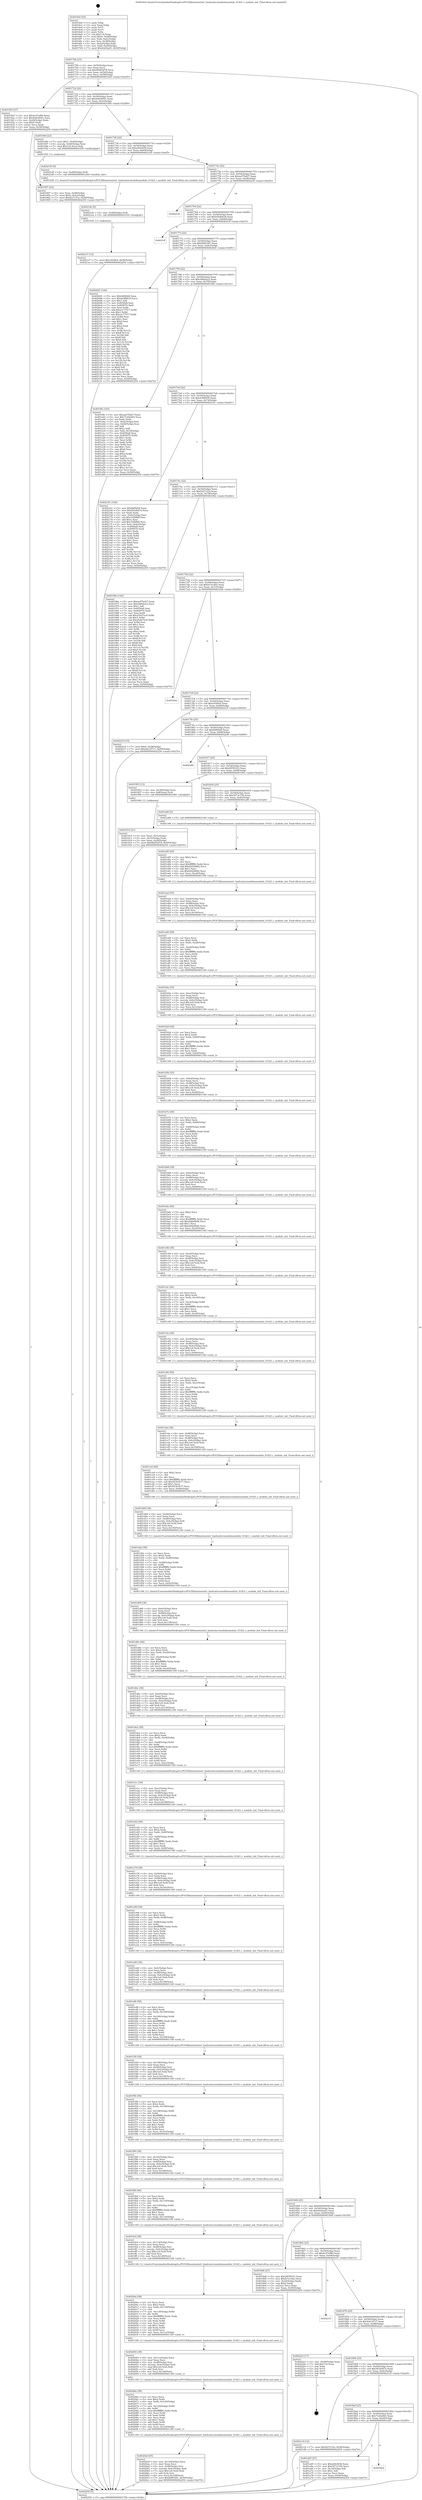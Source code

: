 digraph "0x4016e0" {
  label = "0x4016e0 (/mnt/c/Users/mathe/Desktop/tcc/POCII/binaries/extr_hashcatsrcmodulesmodule_01421.c_module_init_Final-ollvm.out::main(0))"
  labelloc = "t"
  node[shape=record]

  Entry [label="",width=0.3,height=0.3,shape=circle,fillcolor=black,style=filled]
  "0x40170b" [label="{
     0x40170b [23]\l
     | [instrs]\l
     &nbsp;&nbsp;0x40170b \<+3\>: mov -0x50(%rbp),%eax\l
     &nbsp;&nbsp;0x40170e \<+2\>: mov %eax,%ecx\l
     &nbsp;&nbsp;0x401710 \<+6\>: sub $0x9b093d78,%ecx\l
     &nbsp;&nbsp;0x401716 \<+3\>: mov %eax,-0x54(%rbp)\l
     &nbsp;&nbsp;0x401719 \<+3\>: mov %ecx,-0x58(%rbp)\l
     &nbsp;&nbsp;0x40171c \<+6\>: je 0000000000401925 \<main+0x245\>\l
  }"]
  "0x401925" [label="{
     0x401925 [27]\l
     | [instrs]\l
     &nbsp;&nbsp;0x401925 \<+5\>: mov $0x4c47ef86,%eax\l
     &nbsp;&nbsp;0x40192a \<+5\>: mov $0x9eb04941,%ecx\l
     &nbsp;&nbsp;0x40192f \<+3\>: mov -0x20(%rbp),%edx\l
     &nbsp;&nbsp;0x401932 \<+3\>: cmp $0x0,%edx\l
     &nbsp;&nbsp;0x401935 \<+3\>: cmove %ecx,%eax\l
     &nbsp;&nbsp;0x401938 \<+3\>: mov %eax,-0x50(%rbp)\l
     &nbsp;&nbsp;0x40193b \<+5\>: jmp 0000000000402254 \<main+0xb74\>\l
  }"]
  "0x401722" [label="{
     0x401722 [22]\l
     | [instrs]\l
     &nbsp;&nbsp;0x401722 \<+5\>: jmp 0000000000401727 \<main+0x47\>\l
     &nbsp;&nbsp;0x401727 \<+3\>: mov -0x54(%rbp),%eax\l
     &nbsp;&nbsp;0x40172a \<+5\>: sub $0x9eb04941,%eax\l
     &nbsp;&nbsp;0x40172f \<+3\>: mov %eax,-0x5c(%rbp)\l
     &nbsp;&nbsp;0x401732 \<+6\>: je 0000000000401940 \<main+0x260\>\l
  }"]
  Exit [label="",width=0.3,height=0.3,shape=circle,fillcolor=black,style=filled,peripheries=2]
  "0x401940" [label="{
     0x401940 [23]\l
     | [instrs]\l
     &nbsp;&nbsp;0x401940 \<+7\>: movl $0x1,-0x40(%rbp)\l
     &nbsp;&nbsp;0x401947 \<+4\>: movslq -0x40(%rbp),%rax\l
     &nbsp;&nbsp;0x40194b \<+7\>: imul $0x1e0,%rax,%rdi\l
     &nbsp;&nbsp;0x401952 \<+5\>: call 0000000000401050 \<malloc@plt\>\l
     | [calls]\l
     &nbsp;&nbsp;0x401050 \{1\} (unknown)\l
  }"]
  "0x401738" [label="{
     0x401738 [22]\l
     | [instrs]\l
     &nbsp;&nbsp;0x401738 \<+5\>: jmp 000000000040173d \<main+0x5d\>\l
     &nbsp;&nbsp;0x40173d \<+3\>: mov -0x54(%rbp),%eax\l
     &nbsp;&nbsp;0x401740 \<+5\>: sub $0xa40cfd36,%eax\l
     &nbsp;&nbsp;0x401745 \<+3\>: mov %eax,-0x60(%rbp)\l
     &nbsp;&nbsp;0x401748 \<+6\>: je 00000000004021d5 \<main+0xaf5\>\l
  }"]
  "0x4021e7" [label="{
     0x4021e7 [12]\l
     | [instrs]\l
     &nbsp;&nbsp;0x4021e7 \<+7\>: movl $0xc934fe4,-0x50(%rbp)\l
     &nbsp;&nbsp;0x4021ee \<+5\>: jmp 0000000000402254 \<main+0xb74\>\l
  }"]
  "0x4021d5" [label="{
     0x4021d5 [9]\l
     | [instrs]\l
     &nbsp;&nbsp;0x4021d5 \<+4\>: mov -0x48(%rbp),%rdi\l
     &nbsp;&nbsp;0x4021d9 \<+5\>: call 0000000000401240 \<module_init\>\l
     | [calls]\l
     &nbsp;&nbsp;0x401240 \{1\} (/mnt/c/Users/mathe/Desktop/tcc/POCII/binaries/extr_hashcatsrcmodulesmodule_01421.c_module_init_Final-ollvm.out::module_init)\l
  }"]
  "0x40174e" [label="{
     0x40174e [22]\l
     | [instrs]\l
     &nbsp;&nbsp;0x40174e \<+5\>: jmp 0000000000401753 \<main+0x73\>\l
     &nbsp;&nbsp;0x401753 \<+3\>: mov -0x54(%rbp),%eax\l
     &nbsp;&nbsp;0x401756 \<+5\>: sub $0xaa57bd27,%eax\l
     &nbsp;&nbsp;0x40175b \<+3\>: mov %eax,-0x64(%rbp)\l
     &nbsp;&nbsp;0x40175e \<+6\>: je 0000000000402234 \<main+0xb54\>\l
  }"]
  "0x4021de" [label="{
     0x4021de [9]\l
     | [instrs]\l
     &nbsp;&nbsp;0x4021de \<+4\>: mov -0x48(%rbp),%rdi\l
     &nbsp;&nbsp;0x4021e2 \<+5\>: call 0000000000401030 \<free@plt\>\l
     | [calls]\l
     &nbsp;&nbsp;0x401030 \{1\} (unknown)\l
  }"]
  "0x402234" [label="{
     0x402234\l
  }", style=dashed]
  "0x401764" [label="{
     0x401764 [22]\l
     | [instrs]\l
     &nbsp;&nbsp;0x401764 \<+5\>: jmp 0000000000401769 \<main+0x89\>\l
     &nbsp;&nbsp;0x401769 \<+3\>: mov -0x54(%rbp),%eax\l
     &nbsp;&nbsp;0x40176c \<+5\>: sub $0xb5b4b639,%eax\l
     &nbsp;&nbsp;0x401771 \<+3\>: mov %eax,-0x68(%rbp)\l
     &nbsp;&nbsp;0x401774 \<+6\>: je 00000000004021ff \<main+0xb1f\>\l
  }"]
  "0x4020a4" [label="{
     0x4020a4 [45]\l
     | [instrs]\l
     &nbsp;&nbsp;0x4020a4 \<+6\>: mov -0x124(%rbp),%ecx\l
     &nbsp;&nbsp;0x4020aa \<+3\>: imul %eax,%ecx\l
     &nbsp;&nbsp;0x4020ad \<+4\>: mov -0x48(%rbp),%rsi\l
     &nbsp;&nbsp;0x4020b1 \<+4\>: movslq -0x4c(%rbp),%rdi\l
     &nbsp;&nbsp;0x4020b5 \<+7\>: imul $0x1e0,%rdi,%rdi\l
     &nbsp;&nbsp;0x4020bc \<+3\>: add %rdi,%rsi\l
     &nbsp;&nbsp;0x4020bf \<+6\>: mov %ecx,0x1d8(%rsi)\l
     &nbsp;&nbsp;0x4020c5 \<+7\>: movl $0xbf981bf1,-0x50(%rbp)\l
     &nbsp;&nbsp;0x4020cc \<+5\>: jmp 0000000000402254 \<main+0xb74\>\l
  }"]
  "0x4021ff" [label="{
     0x4021ff\l
  }", style=dashed]
  "0x40177a" [label="{
     0x40177a [22]\l
     | [instrs]\l
     &nbsp;&nbsp;0x40177a \<+5\>: jmp 000000000040177f \<main+0x9f\>\l
     &nbsp;&nbsp;0x40177f \<+3\>: mov -0x54(%rbp),%eax\l
     &nbsp;&nbsp;0x401782 \<+5\>: sub $0xbf981bf1,%eax\l
     &nbsp;&nbsp;0x401787 \<+3\>: mov %eax,-0x6c(%rbp)\l
     &nbsp;&nbsp;0x40178a \<+6\>: je 00000000004020d1 \<main+0x9f1\>\l
  }"]
  "0x40206a" [label="{
     0x40206a [58]\l
     | [instrs]\l
     &nbsp;&nbsp;0x40206a \<+2\>: xor %ecx,%ecx\l
     &nbsp;&nbsp;0x40206c \<+5\>: mov $0x2,%edx\l
     &nbsp;&nbsp;0x402071 \<+6\>: mov %edx,-0x120(%rbp)\l
     &nbsp;&nbsp;0x402077 \<+1\>: cltd\l
     &nbsp;&nbsp;0x402078 \<+7\>: mov -0x120(%rbp),%r8d\l
     &nbsp;&nbsp;0x40207f \<+3\>: idiv %r8d\l
     &nbsp;&nbsp;0x402082 \<+6\>: imul $0xfffffffe,%edx,%edx\l
     &nbsp;&nbsp;0x402088 \<+3\>: mov %ecx,%r9d\l
     &nbsp;&nbsp;0x40208b \<+3\>: sub %edx,%r9d\l
     &nbsp;&nbsp;0x40208e \<+2\>: mov %ecx,%edx\l
     &nbsp;&nbsp;0x402090 \<+3\>: sub $0x1,%edx\l
     &nbsp;&nbsp;0x402093 \<+3\>: add %edx,%r9d\l
     &nbsp;&nbsp;0x402096 \<+3\>: sub %r9d,%ecx\l
     &nbsp;&nbsp;0x402099 \<+6\>: mov %ecx,-0x124(%rbp)\l
     &nbsp;&nbsp;0x40209f \<+5\>: call 0000000000401160 \<next_i\>\l
     | [calls]\l
     &nbsp;&nbsp;0x401160 \{1\} (/mnt/c/Users/mathe/Desktop/tcc/POCII/binaries/extr_hashcatsrcmodulesmodule_01421.c_module_init_Final-ollvm.out::next_i)\l
  }"]
  "0x4020d1" [label="{
     0x4020d1 [144]\l
     | [instrs]\l
     &nbsp;&nbsp;0x4020d1 \<+5\>: mov $0xfdd92b9,%eax\l
     &nbsp;&nbsp;0x4020d6 \<+5\>: mov $0xdc9fb830,%ecx\l
     &nbsp;&nbsp;0x4020db \<+2\>: mov $0x1,%dl\l
     &nbsp;&nbsp;0x4020dd \<+7\>: mov 0x4050a8,%esi\l
     &nbsp;&nbsp;0x4020e4 \<+7\>: mov 0x405070,%edi\l
     &nbsp;&nbsp;0x4020eb \<+3\>: mov %esi,%r8d\l
     &nbsp;&nbsp;0x4020ee \<+7\>: add $0xa1c77f17,%r8d\l
     &nbsp;&nbsp;0x4020f5 \<+4\>: sub $0x1,%r8d\l
     &nbsp;&nbsp;0x4020f9 \<+7\>: sub $0xa1c77f17,%r8d\l
     &nbsp;&nbsp;0x402100 \<+4\>: imul %r8d,%esi\l
     &nbsp;&nbsp;0x402104 \<+3\>: and $0x1,%esi\l
     &nbsp;&nbsp;0x402107 \<+3\>: cmp $0x0,%esi\l
     &nbsp;&nbsp;0x40210a \<+4\>: sete %r9b\l
     &nbsp;&nbsp;0x40210e \<+3\>: cmp $0xa,%edi\l
     &nbsp;&nbsp;0x402111 \<+4\>: setl %r10b\l
     &nbsp;&nbsp;0x402115 \<+3\>: mov %r9b,%r11b\l
     &nbsp;&nbsp;0x402118 \<+4\>: xor $0xff,%r11b\l
     &nbsp;&nbsp;0x40211c \<+3\>: mov %r10b,%bl\l
     &nbsp;&nbsp;0x40211f \<+3\>: xor $0xff,%bl\l
     &nbsp;&nbsp;0x402122 \<+3\>: xor $0x0,%dl\l
     &nbsp;&nbsp;0x402125 \<+3\>: mov %r11b,%r14b\l
     &nbsp;&nbsp;0x402128 \<+4\>: and $0x0,%r14b\l
     &nbsp;&nbsp;0x40212c \<+3\>: and %dl,%r9b\l
     &nbsp;&nbsp;0x40212f \<+3\>: mov %bl,%r15b\l
     &nbsp;&nbsp;0x402132 \<+4\>: and $0x0,%r15b\l
     &nbsp;&nbsp;0x402136 \<+3\>: and %dl,%r10b\l
     &nbsp;&nbsp;0x402139 \<+3\>: or %r9b,%r14b\l
     &nbsp;&nbsp;0x40213c \<+3\>: or %r10b,%r15b\l
     &nbsp;&nbsp;0x40213f \<+3\>: xor %r15b,%r14b\l
     &nbsp;&nbsp;0x402142 \<+3\>: or %bl,%r11b\l
     &nbsp;&nbsp;0x402145 \<+4\>: xor $0xff,%r11b\l
     &nbsp;&nbsp;0x402149 \<+3\>: or $0x0,%dl\l
     &nbsp;&nbsp;0x40214c \<+3\>: and %dl,%r11b\l
     &nbsp;&nbsp;0x40214f \<+3\>: or %r11b,%r14b\l
     &nbsp;&nbsp;0x402152 \<+4\>: test $0x1,%r14b\l
     &nbsp;&nbsp;0x402156 \<+3\>: cmovne %ecx,%eax\l
     &nbsp;&nbsp;0x402159 \<+3\>: mov %eax,-0x50(%rbp)\l
     &nbsp;&nbsp;0x40215c \<+5\>: jmp 0000000000402254 \<main+0xb74\>\l
  }"]
  "0x401790" [label="{
     0x401790 [22]\l
     | [instrs]\l
     &nbsp;&nbsp;0x401790 \<+5\>: jmp 0000000000401795 \<main+0xb5\>\l
     &nbsp;&nbsp;0x401795 \<+3\>: mov -0x54(%rbp),%eax\l
     &nbsp;&nbsp;0x401798 \<+5\>: sub $0xc6602ec2,%eax\l
     &nbsp;&nbsp;0x40179d \<+3\>: mov %eax,-0x70(%rbp)\l
     &nbsp;&nbsp;0x4017a0 \<+6\>: je 00000000004019fe \<main+0x31e\>\l
  }"]
  "0x402044" [label="{
     0x402044 [38]\l
     | [instrs]\l
     &nbsp;&nbsp;0x402044 \<+6\>: mov -0x11c(%rbp),%ecx\l
     &nbsp;&nbsp;0x40204a \<+3\>: imul %eax,%ecx\l
     &nbsp;&nbsp;0x40204d \<+4\>: mov -0x48(%rbp),%rsi\l
     &nbsp;&nbsp;0x402051 \<+4\>: movslq -0x4c(%rbp),%rdi\l
     &nbsp;&nbsp;0x402055 \<+7\>: imul $0x1e0,%rdi,%rdi\l
     &nbsp;&nbsp;0x40205c \<+3\>: add %rdi,%rsi\l
     &nbsp;&nbsp;0x40205f \<+6\>: mov %ecx,0x1d4(%rsi)\l
     &nbsp;&nbsp;0x402065 \<+5\>: call 0000000000401160 \<next_i\>\l
     | [calls]\l
     &nbsp;&nbsp;0x401160 \{1\} (/mnt/c/Users/mathe/Desktop/tcc/POCII/binaries/extr_hashcatsrcmodulesmodule_01421.c_module_init_Final-ollvm.out::next_i)\l
  }"]
  "0x4019fe" [label="{
     0x4019fe [103]\l
     | [instrs]\l
     &nbsp;&nbsp;0x4019fe \<+5\>: mov $0xaa57bd27,%eax\l
     &nbsp;&nbsp;0x401a03 \<+5\>: mov $0x7120a9d3,%ecx\l
     &nbsp;&nbsp;0x401a08 \<+2\>: xor %edx,%edx\l
     &nbsp;&nbsp;0x401a0a \<+3\>: mov -0x4c(%rbp),%esi\l
     &nbsp;&nbsp;0x401a0d \<+3\>: cmp -0x40(%rbp),%esi\l
     &nbsp;&nbsp;0x401a10 \<+4\>: setl %dil\l
     &nbsp;&nbsp;0x401a14 \<+4\>: and $0x1,%dil\l
     &nbsp;&nbsp;0x401a18 \<+4\>: mov %dil,-0x19(%rbp)\l
     &nbsp;&nbsp;0x401a1c \<+7\>: mov 0x4050a8,%esi\l
     &nbsp;&nbsp;0x401a23 \<+8\>: mov 0x405070,%r8d\l
     &nbsp;&nbsp;0x401a2b \<+3\>: sub $0x1,%edx\l
     &nbsp;&nbsp;0x401a2e \<+3\>: mov %esi,%r9d\l
     &nbsp;&nbsp;0x401a31 \<+3\>: add %edx,%r9d\l
     &nbsp;&nbsp;0x401a34 \<+4\>: imul %r9d,%esi\l
     &nbsp;&nbsp;0x401a38 \<+3\>: and $0x1,%esi\l
     &nbsp;&nbsp;0x401a3b \<+3\>: cmp $0x0,%esi\l
     &nbsp;&nbsp;0x401a3e \<+4\>: sete %dil\l
     &nbsp;&nbsp;0x401a42 \<+4\>: cmp $0xa,%r8d\l
     &nbsp;&nbsp;0x401a46 \<+4\>: setl %r10b\l
     &nbsp;&nbsp;0x401a4a \<+3\>: mov %dil,%r11b\l
     &nbsp;&nbsp;0x401a4d \<+3\>: and %r10b,%r11b\l
     &nbsp;&nbsp;0x401a50 \<+3\>: xor %r10b,%dil\l
     &nbsp;&nbsp;0x401a53 \<+3\>: or %dil,%r11b\l
     &nbsp;&nbsp;0x401a56 \<+4\>: test $0x1,%r11b\l
     &nbsp;&nbsp;0x401a5a \<+3\>: cmovne %ecx,%eax\l
     &nbsp;&nbsp;0x401a5d \<+3\>: mov %eax,-0x50(%rbp)\l
     &nbsp;&nbsp;0x401a60 \<+5\>: jmp 0000000000402254 \<main+0xb74\>\l
  }"]
  "0x4017a6" [label="{
     0x4017a6 [22]\l
     | [instrs]\l
     &nbsp;&nbsp;0x4017a6 \<+5\>: jmp 00000000004017ab \<main+0xcb\>\l
     &nbsp;&nbsp;0x4017ab \<+3\>: mov -0x54(%rbp),%eax\l
     &nbsp;&nbsp;0x4017ae \<+5\>: sub $0xdc9fb830,%eax\l
     &nbsp;&nbsp;0x4017b3 \<+3\>: mov %eax,-0x74(%rbp)\l
     &nbsp;&nbsp;0x4017b6 \<+6\>: je 0000000000402161 \<main+0xa81\>\l
  }"]
  "0x40200a" [label="{
     0x40200a [58]\l
     | [instrs]\l
     &nbsp;&nbsp;0x40200a \<+2\>: xor %ecx,%ecx\l
     &nbsp;&nbsp;0x40200c \<+5\>: mov $0x2,%edx\l
     &nbsp;&nbsp;0x402011 \<+6\>: mov %edx,-0x118(%rbp)\l
     &nbsp;&nbsp;0x402017 \<+1\>: cltd\l
     &nbsp;&nbsp;0x402018 \<+7\>: mov -0x118(%rbp),%r8d\l
     &nbsp;&nbsp;0x40201f \<+3\>: idiv %r8d\l
     &nbsp;&nbsp;0x402022 \<+6\>: imul $0xfffffffe,%edx,%edx\l
     &nbsp;&nbsp;0x402028 \<+3\>: mov %ecx,%r9d\l
     &nbsp;&nbsp;0x40202b \<+3\>: sub %edx,%r9d\l
     &nbsp;&nbsp;0x40202e \<+2\>: mov %ecx,%edx\l
     &nbsp;&nbsp;0x402030 \<+3\>: sub $0x1,%edx\l
     &nbsp;&nbsp;0x402033 \<+3\>: add %edx,%r9d\l
     &nbsp;&nbsp;0x402036 \<+3\>: sub %r9d,%ecx\l
     &nbsp;&nbsp;0x402039 \<+6\>: mov %ecx,-0x11c(%rbp)\l
     &nbsp;&nbsp;0x40203f \<+5\>: call 0000000000401160 \<next_i\>\l
     | [calls]\l
     &nbsp;&nbsp;0x401160 \{1\} (/mnt/c/Users/mathe/Desktop/tcc/POCII/binaries/extr_hashcatsrcmodulesmodule_01421.c_module_init_Final-ollvm.out::next_i)\l
  }"]
  "0x402161" [label="{
     0x402161 [104]\l
     | [instrs]\l
     &nbsp;&nbsp;0x402161 \<+5\>: mov $0xfdd92b9,%eax\l
     &nbsp;&nbsp;0x402166 \<+5\>: mov $0x563a947e,%ecx\l
     &nbsp;&nbsp;0x40216b \<+2\>: xor %edx,%edx\l
     &nbsp;&nbsp;0x40216d \<+3\>: mov -0x4c(%rbp),%esi\l
     &nbsp;&nbsp;0x402170 \<+6\>: sub $0x33f2f06f,%esi\l
     &nbsp;&nbsp;0x402176 \<+3\>: add $0x1,%esi\l
     &nbsp;&nbsp;0x402179 \<+6\>: add $0x33f2f06f,%esi\l
     &nbsp;&nbsp;0x40217f \<+3\>: mov %esi,-0x4c(%rbp)\l
     &nbsp;&nbsp;0x402182 \<+7\>: mov 0x4050a8,%esi\l
     &nbsp;&nbsp;0x402189 \<+7\>: mov 0x405070,%edi\l
     &nbsp;&nbsp;0x402190 \<+3\>: sub $0x1,%edx\l
     &nbsp;&nbsp;0x402193 \<+3\>: mov %esi,%r8d\l
     &nbsp;&nbsp;0x402196 \<+3\>: add %edx,%r8d\l
     &nbsp;&nbsp;0x402199 \<+4\>: imul %r8d,%esi\l
     &nbsp;&nbsp;0x40219d \<+3\>: and $0x1,%esi\l
     &nbsp;&nbsp;0x4021a0 \<+3\>: cmp $0x0,%esi\l
     &nbsp;&nbsp;0x4021a3 \<+4\>: sete %r9b\l
     &nbsp;&nbsp;0x4021a7 \<+3\>: cmp $0xa,%edi\l
     &nbsp;&nbsp;0x4021aa \<+4\>: setl %r10b\l
     &nbsp;&nbsp;0x4021ae \<+3\>: mov %r9b,%r11b\l
     &nbsp;&nbsp;0x4021b1 \<+3\>: and %r10b,%r11b\l
     &nbsp;&nbsp;0x4021b4 \<+3\>: xor %r10b,%r9b\l
     &nbsp;&nbsp;0x4021b7 \<+3\>: or %r9b,%r11b\l
     &nbsp;&nbsp;0x4021ba \<+4\>: test $0x1,%r11b\l
     &nbsp;&nbsp;0x4021be \<+3\>: cmovne %ecx,%eax\l
     &nbsp;&nbsp;0x4021c1 \<+3\>: mov %eax,-0x50(%rbp)\l
     &nbsp;&nbsp;0x4021c4 \<+5\>: jmp 0000000000402254 \<main+0xb74\>\l
  }"]
  "0x4017bc" [label="{
     0x4017bc [22]\l
     | [instrs]\l
     &nbsp;&nbsp;0x4017bc \<+5\>: jmp 00000000004017c1 \<main+0xe1\>\l
     &nbsp;&nbsp;0x4017c1 \<+3\>: mov -0x54(%rbp),%eax\l
     &nbsp;&nbsp;0x4017c4 \<+5\>: sub $0xf227c53e,%eax\l
     &nbsp;&nbsp;0x4017c9 \<+3\>: mov %eax,-0x78(%rbp)\l
     &nbsp;&nbsp;0x4017cc \<+6\>: je 000000000040196e \<main+0x28e\>\l
  }"]
  "0x401fe4" [label="{
     0x401fe4 [38]\l
     | [instrs]\l
     &nbsp;&nbsp;0x401fe4 \<+6\>: mov -0x114(%rbp),%ecx\l
     &nbsp;&nbsp;0x401fea \<+3\>: imul %eax,%ecx\l
     &nbsp;&nbsp;0x401fed \<+4\>: mov -0x48(%rbp),%rsi\l
     &nbsp;&nbsp;0x401ff1 \<+4\>: movslq -0x4c(%rbp),%rdi\l
     &nbsp;&nbsp;0x401ff5 \<+7\>: imul $0x1e0,%rdi,%rdi\l
     &nbsp;&nbsp;0x401ffc \<+3\>: add %rdi,%rsi\l
     &nbsp;&nbsp;0x401fff \<+6\>: mov %ecx,0x1d0(%rsi)\l
     &nbsp;&nbsp;0x402005 \<+5\>: call 0000000000401160 \<next_i\>\l
     | [calls]\l
     &nbsp;&nbsp;0x401160 \{1\} (/mnt/c/Users/mathe/Desktop/tcc/POCII/binaries/extr_hashcatsrcmodulesmodule_01421.c_module_init_Final-ollvm.out::next_i)\l
  }"]
  "0x40196e" [label="{
     0x40196e [144]\l
     | [instrs]\l
     &nbsp;&nbsp;0x40196e \<+5\>: mov $0xaa57bd27,%eax\l
     &nbsp;&nbsp;0x401973 \<+5\>: mov $0xc6602ec2,%ecx\l
     &nbsp;&nbsp;0x401978 \<+2\>: mov $0x1,%dl\l
     &nbsp;&nbsp;0x40197a \<+7\>: mov 0x4050a8,%esi\l
     &nbsp;&nbsp;0x401981 \<+7\>: mov 0x405070,%edi\l
     &nbsp;&nbsp;0x401988 \<+3\>: mov %esi,%r8d\l
     &nbsp;&nbsp;0x40198b \<+7\>: add $0x25d27ec9,%r8d\l
     &nbsp;&nbsp;0x401992 \<+4\>: sub $0x1,%r8d\l
     &nbsp;&nbsp;0x401996 \<+7\>: sub $0x25d27ec9,%r8d\l
     &nbsp;&nbsp;0x40199d \<+4\>: imul %r8d,%esi\l
     &nbsp;&nbsp;0x4019a1 \<+3\>: and $0x1,%esi\l
     &nbsp;&nbsp;0x4019a4 \<+3\>: cmp $0x0,%esi\l
     &nbsp;&nbsp;0x4019a7 \<+4\>: sete %r9b\l
     &nbsp;&nbsp;0x4019ab \<+3\>: cmp $0xa,%edi\l
     &nbsp;&nbsp;0x4019ae \<+4\>: setl %r10b\l
     &nbsp;&nbsp;0x4019b2 \<+3\>: mov %r9b,%r11b\l
     &nbsp;&nbsp;0x4019b5 \<+4\>: xor $0xff,%r11b\l
     &nbsp;&nbsp;0x4019b9 \<+3\>: mov %r10b,%bl\l
     &nbsp;&nbsp;0x4019bc \<+3\>: xor $0xff,%bl\l
     &nbsp;&nbsp;0x4019bf \<+3\>: xor $0x0,%dl\l
     &nbsp;&nbsp;0x4019c2 \<+3\>: mov %r11b,%r14b\l
     &nbsp;&nbsp;0x4019c5 \<+4\>: and $0x0,%r14b\l
     &nbsp;&nbsp;0x4019c9 \<+3\>: and %dl,%r9b\l
     &nbsp;&nbsp;0x4019cc \<+3\>: mov %bl,%r15b\l
     &nbsp;&nbsp;0x4019cf \<+4\>: and $0x0,%r15b\l
     &nbsp;&nbsp;0x4019d3 \<+3\>: and %dl,%r10b\l
     &nbsp;&nbsp;0x4019d6 \<+3\>: or %r9b,%r14b\l
     &nbsp;&nbsp;0x4019d9 \<+3\>: or %r10b,%r15b\l
     &nbsp;&nbsp;0x4019dc \<+3\>: xor %r15b,%r14b\l
     &nbsp;&nbsp;0x4019df \<+3\>: or %bl,%r11b\l
     &nbsp;&nbsp;0x4019e2 \<+4\>: xor $0xff,%r11b\l
     &nbsp;&nbsp;0x4019e6 \<+3\>: or $0x0,%dl\l
     &nbsp;&nbsp;0x4019e9 \<+3\>: and %dl,%r11b\l
     &nbsp;&nbsp;0x4019ec \<+3\>: or %r11b,%r14b\l
     &nbsp;&nbsp;0x4019ef \<+4\>: test $0x1,%r14b\l
     &nbsp;&nbsp;0x4019f3 \<+3\>: cmovne %ecx,%eax\l
     &nbsp;&nbsp;0x4019f6 \<+3\>: mov %eax,-0x50(%rbp)\l
     &nbsp;&nbsp;0x4019f9 \<+5\>: jmp 0000000000402254 \<main+0xb74\>\l
  }"]
  "0x4017d2" [label="{
     0x4017d2 [22]\l
     | [instrs]\l
     &nbsp;&nbsp;0x4017d2 \<+5\>: jmp 00000000004017d7 \<main+0xf7\>\l
     &nbsp;&nbsp;0x4017d7 \<+3\>: mov -0x54(%rbp),%eax\l
     &nbsp;&nbsp;0x4017da \<+5\>: sub $0xfa7a14be,%eax\l
     &nbsp;&nbsp;0x4017df \<+3\>: mov %eax,-0x7c(%rbp)\l
     &nbsp;&nbsp;0x4017e2 \<+6\>: je 00000000004018eb \<main+0x20b\>\l
  }"]
  "0x401fb6" [label="{
     0x401fb6 [46]\l
     | [instrs]\l
     &nbsp;&nbsp;0x401fb6 \<+2\>: xor %ecx,%ecx\l
     &nbsp;&nbsp;0x401fb8 \<+5\>: mov $0x2,%edx\l
     &nbsp;&nbsp;0x401fbd \<+6\>: mov %edx,-0x110(%rbp)\l
     &nbsp;&nbsp;0x401fc3 \<+1\>: cltd\l
     &nbsp;&nbsp;0x401fc4 \<+7\>: mov -0x110(%rbp),%r8d\l
     &nbsp;&nbsp;0x401fcb \<+3\>: idiv %r8d\l
     &nbsp;&nbsp;0x401fce \<+6\>: imul $0xfffffffe,%edx,%edx\l
     &nbsp;&nbsp;0x401fd4 \<+3\>: sub $0x1,%ecx\l
     &nbsp;&nbsp;0x401fd7 \<+2\>: sub %ecx,%edx\l
     &nbsp;&nbsp;0x401fd9 \<+6\>: mov %edx,-0x114(%rbp)\l
     &nbsp;&nbsp;0x401fdf \<+5\>: call 0000000000401160 \<next_i\>\l
     | [calls]\l
     &nbsp;&nbsp;0x401160 \{1\} (/mnt/c/Users/mathe/Desktop/tcc/POCII/binaries/extr_hashcatsrcmodulesmodule_01421.c_module_init_Final-ollvm.out::next_i)\l
  }"]
  "0x4018eb" [label="{
     0x4018eb\l
  }", style=dashed]
  "0x4017e8" [label="{
     0x4017e8 [22]\l
     | [instrs]\l
     &nbsp;&nbsp;0x4017e8 \<+5\>: jmp 00000000004017ed \<main+0x10d\>\l
     &nbsp;&nbsp;0x4017ed \<+3\>: mov -0x54(%rbp),%eax\l
     &nbsp;&nbsp;0x4017f0 \<+5\>: sub $0xc934fe4,%eax\l
     &nbsp;&nbsp;0x4017f5 \<+3\>: mov %eax,-0x80(%rbp)\l
     &nbsp;&nbsp;0x4017f8 \<+6\>: je 0000000000402210 \<main+0xb30\>\l
  }"]
  "0x401f90" [label="{
     0x401f90 [38]\l
     | [instrs]\l
     &nbsp;&nbsp;0x401f90 \<+6\>: mov -0x10c(%rbp),%ecx\l
     &nbsp;&nbsp;0x401f96 \<+3\>: imul %eax,%ecx\l
     &nbsp;&nbsp;0x401f99 \<+4\>: mov -0x48(%rbp),%rsi\l
     &nbsp;&nbsp;0x401f9d \<+4\>: movslq -0x4c(%rbp),%rdi\l
     &nbsp;&nbsp;0x401fa1 \<+7\>: imul $0x1e0,%rdi,%rdi\l
     &nbsp;&nbsp;0x401fa8 \<+3\>: add %rdi,%rsi\l
     &nbsp;&nbsp;0x401fab \<+6\>: mov %ecx,0x198(%rsi)\l
     &nbsp;&nbsp;0x401fb1 \<+5\>: call 0000000000401160 \<next_i\>\l
     | [calls]\l
     &nbsp;&nbsp;0x401160 \{1\} (/mnt/c/Users/mathe/Desktop/tcc/POCII/binaries/extr_hashcatsrcmodulesmodule_01421.c_module_init_Final-ollvm.out::next_i)\l
  }"]
  "0x402210" [label="{
     0x402210 [19]\l
     | [instrs]\l
     &nbsp;&nbsp;0x402210 \<+7\>: movl $0x0,-0x28(%rbp)\l
     &nbsp;&nbsp;0x402217 \<+7\>: movl $0x4de197c7,-0x50(%rbp)\l
     &nbsp;&nbsp;0x40221e \<+5\>: jmp 0000000000402254 \<main+0xb74\>\l
  }"]
  "0x4017fe" [label="{
     0x4017fe [25]\l
     | [instrs]\l
     &nbsp;&nbsp;0x4017fe \<+5\>: jmp 0000000000401803 \<main+0x123\>\l
     &nbsp;&nbsp;0x401803 \<+3\>: mov -0x54(%rbp),%eax\l
     &nbsp;&nbsp;0x401806 \<+5\>: sub $0xfdd92b9,%eax\l
     &nbsp;&nbsp;0x40180b \<+6\>: mov %eax,-0x84(%rbp)\l
     &nbsp;&nbsp;0x401811 \<+6\>: je 0000000000402240 \<main+0xb60\>\l
  }"]
  "0x401f56" [label="{
     0x401f56 [58]\l
     | [instrs]\l
     &nbsp;&nbsp;0x401f56 \<+2\>: xor %ecx,%ecx\l
     &nbsp;&nbsp;0x401f58 \<+5\>: mov $0x2,%edx\l
     &nbsp;&nbsp;0x401f5d \<+6\>: mov %edx,-0x108(%rbp)\l
     &nbsp;&nbsp;0x401f63 \<+1\>: cltd\l
     &nbsp;&nbsp;0x401f64 \<+7\>: mov -0x108(%rbp),%r8d\l
     &nbsp;&nbsp;0x401f6b \<+3\>: idiv %r8d\l
     &nbsp;&nbsp;0x401f6e \<+6\>: imul $0xfffffffe,%edx,%edx\l
     &nbsp;&nbsp;0x401f74 \<+3\>: mov %ecx,%r9d\l
     &nbsp;&nbsp;0x401f77 \<+3\>: sub %edx,%r9d\l
     &nbsp;&nbsp;0x401f7a \<+2\>: mov %ecx,%edx\l
     &nbsp;&nbsp;0x401f7c \<+3\>: sub $0x1,%edx\l
     &nbsp;&nbsp;0x401f7f \<+3\>: add %edx,%r9d\l
     &nbsp;&nbsp;0x401f82 \<+3\>: sub %r9d,%ecx\l
     &nbsp;&nbsp;0x401f85 \<+6\>: mov %ecx,-0x10c(%rbp)\l
     &nbsp;&nbsp;0x401f8b \<+5\>: call 0000000000401160 \<next_i\>\l
     | [calls]\l
     &nbsp;&nbsp;0x401160 \{1\} (/mnt/c/Users/mathe/Desktop/tcc/POCII/binaries/extr_hashcatsrcmodulesmodule_01421.c_module_init_Final-ollvm.out::next_i)\l
  }"]
  "0x402240" [label="{
     0x402240\l
  }", style=dashed]
  "0x401817" [label="{
     0x401817 [25]\l
     | [instrs]\l
     &nbsp;&nbsp;0x401817 \<+5\>: jmp 000000000040181c \<main+0x13c\>\l
     &nbsp;&nbsp;0x40181c \<+3\>: mov -0x54(%rbp),%eax\l
     &nbsp;&nbsp;0x40181f \<+5\>: sub $0x2f059103,%eax\l
     &nbsp;&nbsp;0x401824 \<+6\>: mov %eax,-0x88(%rbp)\l
     &nbsp;&nbsp;0x40182a \<+6\>: je 0000000000401903 \<main+0x223\>\l
  }"]
  "0x401f30" [label="{
     0x401f30 [38]\l
     | [instrs]\l
     &nbsp;&nbsp;0x401f30 \<+6\>: mov -0x104(%rbp),%ecx\l
     &nbsp;&nbsp;0x401f36 \<+3\>: imul %eax,%ecx\l
     &nbsp;&nbsp;0x401f39 \<+4\>: mov -0x48(%rbp),%rsi\l
     &nbsp;&nbsp;0x401f3d \<+4\>: movslq -0x4c(%rbp),%rdi\l
     &nbsp;&nbsp;0x401f41 \<+7\>: imul $0x1e0,%rdi,%rdi\l
     &nbsp;&nbsp;0x401f48 \<+3\>: add %rdi,%rsi\l
     &nbsp;&nbsp;0x401f4b \<+6\>: mov %ecx,0x194(%rsi)\l
     &nbsp;&nbsp;0x401f51 \<+5\>: call 0000000000401160 \<next_i\>\l
     | [calls]\l
     &nbsp;&nbsp;0x401160 \{1\} (/mnt/c/Users/mathe/Desktop/tcc/POCII/binaries/extr_hashcatsrcmodulesmodule_01421.c_module_init_Final-ollvm.out::next_i)\l
  }"]
  "0x401903" [label="{
     0x401903 [13]\l
     | [instrs]\l
     &nbsp;&nbsp;0x401903 \<+4\>: mov -0x38(%rbp),%rax\l
     &nbsp;&nbsp;0x401907 \<+4\>: mov 0x8(%rax),%rdi\l
     &nbsp;&nbsp;0x40190b \<+5\>: call 0000000000401060 \<atoi@plt\>\l
     | [calls]\l
     &nbsp;&nbsp;0x401060 \{1\} (unknown)\l
  }"]
  "0x401830" [label="{
     0x401830 [25]\l
     | [instrs]\l
     &nbsp;&nbsp;0x401830 \<+5\>: jmp 0000000000401835 \<main+0x155\>\l
     &nbsp;&nbsp;0x401835 \<+3\>: mov -0x54(%rbp),%eax\l
     &nbsp;&nbsp;0x401838 \<+5\>: sub $0x3673c15b,%eax\l
     &nbsp;&nbsp;0x40183d \<+6\>: mov %eax,-0x8c(%rbp)\l
     &nbsp;&nbsp;0x401843 \<+6\>: je 0000000000401a80 \<main+0x3a0\>\l
  }"]
  "0x401ef6" [label="{
     0x401ef6 [58]\l
     | [instrs]\l
     &nbsp;&nbsp;0x401ef6 \<+2\>: xor %ecx,%ecx\l
     &nbsp;&nbsp;0x401ef8 \<+5\>: mov $0x2,%edx\l
     &nbsp;&nbsp;0x401efd \<+6\>: mov %edx,-0x100(%rbp)\l
     &nbsp;&nbsp;0x401f03 \<+1\>: cltd\l
     &nbsp;&nbsp;0x401f04 \<+7\>: mov -0x100(%rbp),%r8d\l
     &nbsp;&nbsp;0x401f0b \<+3\>: idiv %r8d\l
     &nbsp;&nbsp;0x401f0e \<+6\>: imul $0xfffffffe,%edx,%edx\l
     &nbsp;&nbsp;0x401f14 \<+3\>: mov %ecx,%r9d\l
     &nbsp;&nbsp;0x401f17 \<+3\>: sub %edx,%r9d\l
     &nbsp;&nbsp;0x401f1a \<+2\>: mov %ecx,%edx\l
     &nbsp;&nbsp;0x401f1c \<+3\>: sub $0x1,%edx\l
     &nbsp;&nbsp;0x401f1f \<+3\>: add %edx,%r9d\l
     &nbsp;&nbsp;0x401f22 \<+3\>: sub %r9d,%ecx\l
     &nbsp;&nbsp;0x401f25 \<+6\>: mov %ecx,-0x104(%rbp)\l
     &nbsp;&nbsp;0x401f2b \<+5\>: call 0000000000401160 \<next_i\>\l
     | [calls]\l
     &nbsp;&nbsp;0x401160 \{1\} (/mnt/c/Users/mathe/Desktop/tcc/POCII/binaries/extr_hashcatsrcmodulesmodule_01421.c_module_init_Final-ollvm.out::next_i)\l
  }"]
  "0x401a80" [label="{
     0x401a80 [5]\l
     | [instrs]\l
     &nbsp;&nbsp;0x401a80 \<+5\>: call 0000000000401160 \<next_i\>\l
     | [calls]\l
     &nbsp;&nbsp;0x401160 \{1\} (/mnt/c/Users/mathe/Desktop/tcc/POCII/binaries/extr_hashcatsrcmodulesmodule_01421.c_module_init_Final-ollvm.out::next_i)\l
  }"]
  "0x401849" [label="{
     0x401849 [25]\l
     | [instrs]\l
     &nbsp;&nbsp;0x401849 \<+5\>: jmp 000000000040184e \<main+0x16e\>\l
     &nbsp;&nbsp;0x40184e \<+3\>: mov -0x54(%rbp),%eax\l
     &nbsp;&nbsp;0x401851 \<+5\>: sub $0x42d3aef1,%eax\l
     &nbsp;&nbsp;0x401856 \<+6\>: mov %eax,-0x90(%rbp)\l
     &nbsp;&nbsp;0x40185c \<+6\>: je 00000000004018d0 \<main+0x1f0\>\l
  }"]
  "0x401ed0" [label="{
     0x401ed0 [38]\l
     | [instrs]\l
     &nbsp;&nbsp;0x401ed0 \<+6\>: mov -0xfc(%rbp),%ecx\l
     &nbsp;&nbsp;0x401ed6 \<+3\>: imul %eax,%ecx\l
     &nbsp;&nbsp;0x401ed9 \<+4\>: mov -0x48(%rbp),%rsi\l
     &nbsp;&nbsp;0x401edd \<+4\>: movslq -0x4c(%rbp),%rdi\l
     &nbsp;&nbsp;0x401ee1 \<+7\>: imul $0x1e0,%rdi,%rdi\l
     &nbsp;&nbsp;0x401ee8 \<+3\>: add %rdi,%rsi\l
     &nbsp;&nbsp;0x401eeb \<+6\>: mov %ecx,0x190(%rsi)\l
     &nbsp;&nbsp;0x401ef1 \<+5\>: call 0000000000401160 \<next_i\>\l
     | [calls]\l
     &nbsp;&nbsp;0x401160 \{1\} (/mnt/c/Users/mathe/Desktop/tcc/POCII/binaries/extr_hashcatsrcmodulesmodule_01421.c_module_init_Final-ollvm.out::next_i)\l
  }"]
  "0x4018d0" [label="{
     0x4018d0 [27]\l
     | [instrs]\l
     &nbsp;&nbsp;0x4018d0 \<+5\>: mov $0x2f059103,%eax\l
     &nbsp;&nbsp;0x4018d5 \<+5\>: mov $0xfa7a14be,%ecx\l
     &nbsp;&nbsp;0x4018da \<+3\>: mov -0x24(%rbp),%edx\l
     &nbsp;&nbsp;0x4018dd \<+3\>: cmp $0x2,%edx\l
     &nbsp;&nbsp;0x4018e0 \<+3\>: cmovne %ecx,%eax\l
     &nbsp;&nbsp;0x4018e3 \<+3\>: mov %eax,-0x50(%rbp)\l
     &nbsp;&nbsp;0x4018e6 \<+5\>: jmp 0000000000402254 \<main+0xb74\>\l
  }"]
  "0x401862" [label="{
     0x401862 [25]\l
     | [instrs]\l
     &nbsp;&nbsp;0x401862 \<+5\>: jmp 0000000000401867 \<main+0x187\>\l
     &nbsp;&nbsp;0x401867 \<+3\>: mov -0x54(%rbp),%eax\l
     &nbsp;&nbsp;0x40186a \<+5\>: sub $0x4c47ef86,%eax\l
     &nbsp;&nbsp;0x40186f \<+6\>: mov %eax,-0x94(%rbp)\l
     &nbsp;&nbsp;0x401875 \<+6\>: je 00000000004021f3 \<main+0xb13\>\l
  }"]
  "0x402254" [label="{
     0x402254 [5]\l
     | [instrs]\l
     &nbsp;&nbsp;0x402254 \<+5\>: jmp 000000000040170b \<main+0x2b\>\l
  }"]
  "0x4016e0" [label="{
     0x4016e0 [43]\l
     | [instrs]\l
     &nbsp;&nbsp;0x4016e0 \<+1\>: push %rbp\l
     &nbsp;&nbsp;0x4016e1 \<+3\>: mov %rsp,%rbp\l
     &nbsp;&nbsp;0x4016e4 \<+2\>: push %r15\l
     &nbsp;&nbsp;0x4016e6 \<+2\>: push %r14\l
     &nbsp;&nbsp;0x4016e8 \<+1\>: push %rbx\l
     &nbsp;&nbsp;0x4016e9 \<+7\>: sub $0x118,%rsp\l
     &nbsp;&nbsp;0x4016f0 \<+7\>: movl $0x0,-0x28(%rbp)\l
     &nbsp;&nbsp;0x4016f7 \<+3\>: mov %edi,-0x2c(%rbp)\l
     &nbsp;&nbsp;0x4016fa \<+4\>: mov %rsi,-0x38(%rbp)\l
     &nbsp;&nbsp;0x4016fe \<+3\>: mov -0x2c(%rbp),%edi\l
     &nbsp;&nbsp;0x401701 \<+3\>: mov %edi,-0x24(%rbp)\l
     &nbsp;&nbsp;0x401704 \<+7\>: movl $0x42d3aef1,-0x50(%rbp)\l
  }"]
  "0x401910" [label="{
     0x401910 [21]\l
     | [instrs]\l
     &nbsp;&nbsp;0x401910 \<+3\>: mov %eax,-0x3c(%rbp)\l
     &nbsp;&nbsp;0x401913 \<+3\>: mov -0x3c(%rbp),%eax\l
     &nbsp;&nbsp;0x401916 \<+3\>: mov %eax,-0x20(%rbp)\l
     &nbsp;&nbsp;0x401919 \<+7\>: movl $0x9b093d78,-0x50(%rbp)\l
     &nbsp;&nbsp;0x401920 \<+5\>: jmp 0000000000402254 \<main+0xb74\>\l
  }"]
  "0x401957" [label="{
     0x401957 [23]\l
     | [instrs]\l
     &nbsp;&nbsp;0x401957 \<+4\>: mov %rax,-0x48(%rbp)\l
     &nbsp;&nbsp;0x40195b \<+7\>: movl $0x0,-0x4c(%rbp)\l
     &nbsp;&nbsp;0x401962 \<+7\>: movl $0xf227c53e,-0x50(%rbp)\l
     &nbsp;&nbsp;0x401969 \<+5\>: jmp 0000000000402254 \<main+0xb74\>\l
  }"]
  "0x401e96" [label="{
     0x401e96 [58]\l
     | [instrs]\l
     &nbsp;&nbsp;0x401e96 \<+2\>: xor %ecx,%ecx\l
     &nbsp;&nbsp;0x401e98 \<+5\>: mov $0x2,%edx\l
     &nbsp;&nbsp;0x401e9d \<+6\>: mov %edx,-0xf8(%rbp)\l
     &nbsp;&nbsp;0x401ea3 \<+1\>: cltd\l
     &nbsp;&nbsp;0x401ea4 \<+7\>: mov -0xf8(%rbp),%r8d\l
     &nbsp;&nbsp;0x401eab \<+3\>: idiv %r8d\l
     &nbsp;&nbsp;0x401eae \<+6\>: imul $0xfffffffe,%edx,%edx\l
     &nbsp;&nbsp;0x401eb4 \<+3\>: mov %ecx,%r9d\l
     &nbsp;&nbsp;0x401eb7 \<+3\>: sub %edx,%r9d\l
     &nbsp;&nbsp;0x401eba \<+2\>: mov %ecx,%edx\l
     &nbsp;&nbsp;0x401ebc \<+3\>: sub $0x1,%edx\l
     &nbsp;&nbsp;0x401ebf \<+3\>: add %edx,%r9d\l
     &nbsp;&nbsp;0x401ec2 \<+3\>: sub %r9d,%ecx\l
     &nbsp;&nbsp;0x401ec5 \<+6\>: mov %ecx,-0xfc(%rbp)\l
     &nbsp;&nbsp;0x401ecb \<+5\>: call 0000000000401160 \<next_i\>\l
     | [calls]\l
     &nbsp;&nbsp;0x401160 \{1\} (/mnt/c/Users/mathe/Desktop/tcc/POCII/binaries/extr_hashcatsrcmodulesmodule_01421.c_module_init_Final-ollvm.out::next_i)\l
  }"]
  "0x4021f3" [label="{
     0x4021f3\l
  }", style=dashed]
  "0x40187b" [label="{
     0x40187b [25]\l
     | [instrs]\l
     &nbsp;&nbsp;0x40187b \<+5\>: jmp 0000000000401880 \<main+0x1a0\>\l
     &nbsp;&nbsp;0x401880 \<+3\>: mov -0x54(%rbp),%eax\l
     &nbsp;&nbsp;0x401883 \<+5\>: sub $0x4de197c7,%eax\l
     &nbsp;&nbsp;0x401888 \<+6\>: mov %eax,-0x98(%rbp)\l
     &nbsp;&nbsp;0x40188e \<+6\>: je 0000000000402223 \<main+0xb43\>\l
  }"]
  "0x401e70" [label="{
     0x401e70 [38]\l
     | [instrs]\l
     &nbsp;&nbsp;0x401e70 \<+6\>: mov -0xf4(%rbp),%ecx\l
     &nbsp;&nbsp;0x401e76 \<+3\>: imul %eax,%ecx\l
     &nbsp;&nbsp;0x401e79 \<+4\>: mov -0x48(%rbp),%rsi\l
     &nbsp;&nbsp;0x401e7d \<+4\>: movslq -0x4c(%rbp),%rdi\l
     &nbsp;&nbsp;0x401e81 \<+7\>: imul $0x1e0,%rdi,%rdi\l
     &nbsp;&nbsp;0x401e88 \<+3\>: add %rdi,%rsi\l
     &nbsp;&nbsp;0x401e8b \<+6\>: mov %ecx,0x18c(%rsi)\l
     &nbsp;&nbsp;0x401e91 \<+5\>: call 0000000000401160 \<next_i\>\l
     | [calls]\l
     &nbsp;&nbsp;0x401160 \{1\} (/mnt/c/Users/mathe/Desktop/tcc/POCII/binaries/extr_hashcatsrcmodulesmodule_01421.c_module_init_Final-ollvm.out::next_i)\l
  }"]
  "0x402223" [label="{
     0x402223 [17]\l
     | [instrs]\l
     &nbsp;&nbsp;0x402223 \<+3\>: mov -0x28(%rbp),%eax\l
     &nbsp;&nbsp;0x402226 \<+7\>: add $0x118,%rsp\l
     &nbsp;&nbsp;0x40222d \<+1\>: pop %rbx\l
     &nbsp;&nbsp;0x40222e \<+2\>: pop %r14\l
     &nbsp;&nbsp;0x402230 \<+2\>: pop %r15\l
     &nbsp;&nbsp;0x402232 \<+1\>: pop %rbp\l
     &nbsp;&nbsp;0x402233 \<+1\>: ret\l
  }"]
  "0x401894" [label="{
     0x401894 [25]\l
     | [instrs]\l
     &nbsp;&nbsp;0x401894 \<+5\>: jmp 0000000000401899 \<main+0x1b9\>\l
     &nbsp;&nbsp;0x401899 \<+3\>: mov -0x54(%rbp),%eax\l
     &nbsp;&nbsp;0x40189c \<+5\>: sub $0x563a947e,%eax\l
     &nbsp;&nbsp;0x4018a1 \<+6\>: mov %eax,-0x9c(%rbp)\l
     &nbsp;&nbsp;0x4018a7 \<+6\>: je 00000000004021c9 \<main+0xae9\>\l
  }"]
  "0x401e42" [label="{
     0x401e42 [46]\l
     | [instrs]\l
     &nbsp;&nbsp;0x401e42 \<+2\>: xor %ecx,%ecx\l
     &nbsp;&nbsp;0x401e44 \<+5\>: mov $0x2,%edx\l
     &nbsp;&nbsp;0x401e49 \<+6\>: mov %edx,-0xf0(%rbp)\l
     &nbsp;&nbsp;0x401e4f \<+1\>: cltd\l
     &nbsp;&nbsp;0x401e50 \<+7\>: mov -0xf0(%rbp),%r8d\l
     &nbsp;&nbsp;0x401e57 \<+3\>: idiv %r8d\l
     &nbsp;&nbsp;0x401e5a \<+6\>: imul $0xfffffffe,%edx,%edx\l
     &nbsp;&nbsp;0x401e60 \<+3\>: sub $0x1,%ecx\l
     &nbsp;&nbsp;0x401e63 \<+2\>: sub %ecx,%edx\l
     &nbsp;&nbsp;0x401e65 \<+6\>: mov %edx,-0xf4(%rbp)\l
     &nbsp;&nbsp;0x401e6b \<+5\>: call 0000000000401160 \<next_i\>\l
     | [calls]\l
     &nbsp;&nbsp;0x401160 \{1\} (/mnt/c/Users/mathe/Desktop/tcc/POCII/binaries/extr_hashcatsrcmodulesmodule_01421.c_module_init_Final-ollvm.out::next_i)\l
  }"]
  "0x4021c9" [label="{
     0x4021c9 [12]\l
     | [instrs]\l
     &nbsp;&nbsp;0x4021c9 \<+7\>: movl $0xf227c53e,-0x50(%rbp)\l
     &nbsp;&nbsp;0x4021d0 \<+5\>: jmp 0000000000402254 \<main+0xb74\>\l
  }"]
  "0x4018ad" [label="{
     0x4018ad [25]\l
     | [instrs]\l
     &nbsp;&nbsp;0x4018ad \<+5\>: jmp 00000000004018b2 \<main+0x1d2\>\l
     &nbsp;&nbsp;0x4018b2 \<+3\>: mov -0x54(%rbp),%eax\l
     &nbsp;&nbsp;0x4018b5 \<+5\>: sub $0x7120a9d3,%eax\l
     &nbsp;&nbsp;0x4018ba \<+6\>: mov %eax,-0xa0(%rbp)\l
     &nbsp;&nbsp;0x4018c0 \<+6\>: je 0000000000401a65 \<main+0x385\>\l
  }"]
  "0x401e1c" [label="{
     0x401e1c [38]\l
     | [instrs]\l
     &nbsp;&nbsp;0x401e1c \<+6\>: mov -0xec(%rbp),%ecx\l
     &nbsp;&nbsp;0x401e22 \<+3\>: imul %eax,%ecx\l
     &nbsp;&nbsp;0x401e25 \<+4\>: mov -0x48(%rbp),%rsi\l
     &nbsp;&nbsp;0x401e29 \<+4\>: movslq -0x4c(%rbp),%rdi\l
     &nbsp;&nbsp;0x401e2d \<+7\>: imul $0x1e0,%rdi,%rdi\l
     &nbsp;&nbsp;0x401e34 \<+3\>: add %rdi,%rsi\l
     &nbsp;&nbsp;0x401e37 \<+6\>: mov %ecx,0x188(%rsi)\l
     &nbsp;&nbsp;0x401e3d \<+5\>: call 0000000000401160 \<next_i\>\l
     | [calls]\l
     &nbsp;&nbsp;0x401160 \{1\} (/mnt/c/Users/mathe/Desktop/tcc/POCII/binaries/extr_hashcatsrcmodulesmodule_01421.c_module_init_Final-ollvm.out::next_i)\l
  }"]
  "0x401a65" [label="{
     0x401a65 [27]\l
     | [instrs]\l
     &nbsp;&nbsp;0x401a65 \<+5\>: mov $0xa40cfd36,%eax\l
     &nbsp;&nbsp;0x401a6a \<+5\>: mov $0x3673c15b,%ecx\l
     &nbsp;&nbsp;0x401a6f \<+3\>: mov -0x19(%rbp),%dl\l
     &nbsp;&nbsp;0x401a72 \<+3\>: test $0x1,%dl\l
     &nbsp;&nbsp;0x401a75 \<+3\>: cmovne %ecx,%eax\l
     &nbsp;&nbsp;0x401a78 \<+3\>: mov %eax,-0x50(%rbp)\l
     &nbsp;&nbsp;0x401a7b \<+5\>: jmp 0000000000402254 \<main+0xb74\>\l
  }"]
  "0x4018c6" [label="{
     0x4018c6\l
  }", style=dashed]
  "0x401a85" [label="{
     0x401a85 [40]\l
     | [instrs]\l
     &nbsp;&nbsp;0x401a85 \<+5\>: mov $0x2,%ecx\l
     &nbsp;&nbsp;0x401a8a \<+1\>: cltd\l
     &nbsp;&nbsp;0x401a8b \<+2\>: idiv %ecx\l
     &nbsp;&nbsp;0x401a8d \<+6\>: imul $0xfffffffe,%edx,%ecx\l
     &nbsp;&nbsp;0x401a93 \<+6\>: add $0xd2428682,%ecx\l
     &nbsp;&nbsp;0x401a99 \<+3\>: add $0x1,%ecx\l
     &nbsp;&nbsp;0x401a9c \<+6\>: sub $0xd2428682,%ecx\l
     &nbsp;&nbsp;0x401aa2 \<+6\>: mov %ecx,-0xa4(%rbp)\l
     &nbsp;&nbsp;0x401aa8 \<+5\>: call 0000000000401160 \<next_i\>\l
     | [calls]\l
     &nbsp;&nbsp;0x401160 \{1\} (/mnt/c/Users/mathe/Desktop/tcc/POCII/binaries/extr_hashcatsrcmodulesmodule_01421.c_module_init_Final-ollvm.out::next_i)\l
  }"]
  "0x401aad" [label="{
     0x401aad [35]\l
     | [instrs]\l
     &nbsp;&nbsp;0x401aad \<+6\>: mov -0xa4(%rbp),%ecx\l
     &nbsp;&nbsp;0x401ab3 \<+3\>: imul %eax,%ecx\l
     &nbsp;&nbsp;0x401ab6 \<+4\>: mov -0x48(%rbp),%rsi\l
     &nbsp;&nbsp;0x401aba \<+4\>: movslq -0x4c(%rbp),%rdi\l
     &nbsp;&nbsp;0x401abe \<+7\>: imul $0x1e0,%rdi,%rdi\l
     &nbsp;&nbsp;0x401ac5 \<+3\>: add %rdi,%rsi\l
     &nbsp;&nbsp;0x401ac8 \<+3\>: mov %ecx,0x18(%rsi)\l
     &nbsp;&nbsp;0x401acb \<+5\>: call 0000000000401160 \<next_i\>\l
     | [calls]\l
     &nbsp;&nbsp;0x401160 \{1\} (/mnt/c/Users/mathe/Desktop/tcc/POCII/binaries/extr_hashcatsrcmodulesmodule_01421.c_module_init_Final-ollvm.out::next_i)\l
  }"]
  "0x401ad0" [label="{
     0x401ad0 [58]\l
     | [instrs]\l
     &nbsp;&nbsp;0x401ad0 \<+2\>: xor %ecx,%ecx\l
     &nbsp;&nbsp;0x401ad2 \<+5\>: mov $0x2,%edx\l
     &nbsp;&nbsp;0x401ad7 \<+6\>: mov %edx,-0xa8(%rbp)\l
     &nbsp;&nbsp;0x401add \<+1\>: cltd\l
     &nbsp;&nbsp;0x401ade \<+7\>: mov -0xa8(%rbp),%r8d\l
     &nbsp;&nbsp;0x401ae5 \<+3\>: idiv %r8d\l
     &nbsp;&nbsp;0x401ae8 \<+6\>: imul $0xfffffffe,%edx,%edx\l
     &nbsp;&nbsp;0x401aee \<+3\>: mov %ecx,%r9d\l
     &nbsp;&nbsp;0x401af1 \<+3\>: sub %edx,%r9d\l
     &nbsp;&nbsp;0x401af4 \<+2\>: mov %ecx,%edx\l
     &nbsp;&nbsp;0x401af6 \<+3\>: sub $0x1,%edx\l
     &nbsp;&nbsp;0x401af9 \<+3\>: add %edx,%r9d\l
     &nbsp;&nbsp;0x401afc \<+3\>: sub %r9d,%ecx\l
     &nbsp;&nbsp;0x401aff \<+6\>: mov %ecx,-0xac(%rbp)\l
     &nbsp;&nbsp;0x401b05 \<+5\>: call 0000000000401160 \<next_i\>\l
     | [calls]\l
     &nbsp;&nbsp;0x401160 \{1\} (/mnt/c/Users/mathe/Desktop/tcc/POCII/binaries/extr_hashcatsrcmodulesmodule_01421.c_module_init_Final-ollvm.out::next_i)\l
  }"]
  "0x401b0a" [label="{
     0x401b0a [35]\l
     | [instrs]\l
     &nbsp;&nbsp;0x401b0a \<+6\>: mov -0xac(%rbp),%ecx\l
     &nbsp;&nbsp;0x401b10 \<+3\>: imul %eax,%ecx\l
     &nbsp;&nbsp;0x401b13 \<+4\>: mov -0x48(%rbp),%rsi\l
     &nbsp;&nbsp;0x401b17 \<+4\>: movslq -0x4c(%rbp),%rdi\l
     &nbsp;&nbsp;0x401b1b \<+7\>: imul $0x1e0,%rdi,%rdi\l
     &nbsp;&nbsp;0x401b22 \<+3\>: add %rdi,%rsi\l
     &nbsp;&nbsp;0x401b25 \<+3\>: mov %ecx,0x1c(%rsi)\l
     &nbsp;&nbsp;0x401b28 \<+5\>: call 0000000000401160 \<next_i\>\l
     | [calls]\l
     &nbsp;&nbsp;0x401160 \{1\} (/mnt/c/Users/mathe/Desktop/tcc/POCII/binaries/extr_hashcatsrcmodulesmodule_01421.c_module_init_Final-ollvm.out::next_i)\l
  }"]
  "0x401b2d" [label="{
     0x401b2d [46]\l
     | [instrs]\l
     &nbsp;&nbsp;0x401b2d \<+2\>: xor %ecx,%ecx\l
     &nbsp;&nbsp;0x401b2f \<+5\>: mov $0x2,%edx\l
     &nbsp;&nbsp;0x401b34 \<+6\>: mov %edx,-0xb0(%rbp)\l
     &nbsp;&nbsp;0x401b3a \<+1\>: cltd\l
     &nbsp;&nbsp;0x401b3b \<+7\>: mov -0xb0(%rbp),%r8d\l
     &nbsp;&nbsp;0x401b42 \<+3\>: idiv %r8d\l
     &nbsp;&nbsp;0x401b45 \<+6\>: imul $0xfffffffe,%edx,%edx\l
     &nbsp;&nbsp;0x401b4b \<+3\>: sub $0x1,%ecx\l
     &nbsp;&nbsp;0x401b4e \<+2\>: sub %ecx,%edx\l
     &nbsp;&nbsp;0x401b50 \<+6\>: mov %edx,-0xb4(%rbp)\l
     &nbsp;&nbsp;0x401b56 \<+5\>: call 0000000000401160 \<next_i\>\l
     | [calls]\l
     &nbsp;&nbsp;0x401160 \{1\} (/mnt/c/Users/mathe/Desktop/tcc/POCII/binaries/extr_hashcatsrcmodulesmodule_01421.c_module_init_Final-ollvm.out::next_i)\l
  }"]
  "0x401b5b" [label="{
     0x401b5b [35]\l
     | [instrs]\l
     &nbsp;&nbsp;0x401b5b \<+6\>: mov -0xb4(%rbp),%ecx\l
     &nbsp;&nbsp;0x401b61 \<+3\>: imul %eax,%ecx\l
     &nbsp;&nbsp;0x401b64 \<+4\>: mov -0x48(%rbp),%rsi\l
     &nbsp;&nbsp;0x401b68 \<+4\>: movslq -0x4c(%rbp),%rdi\l
     &nbsp;&nbsp;0x401b6c \<+7\>: imul $0x1e0,%rdi,%rdi\l
     &nbsp;&nbsp;0x401b73 \<+3\>: add %rdi,%rsi\l
     &nbsp;&nbsp;0x401b76 \<+3\>: mov %ecx,0x28(%rsi)\l
     &nbsp;&nbsp;0x401b79 \<+5\>: call 0000000000401160 \<next_i\>\l
     | [calls]\l
     &nbsp;&nbsp;0x401160 \{1\} (/mnt/c/Users/mathe/Desktop/tcc/POCII/binaries/extr_hashcatsrcmodulesmodule_01421.c_module_init_Final-ollvm.out::next_i)\l
  }"]
  "0x401b7e" [label="{
     0x401b7e [58]\l
     | [instrs]\l
     &nbsp;&nbsp;0x401b7e \<+2\>: xor %ecx,%ecx\l
     &nbsp;&nbsp;0x401b80 \<+5\>: mov $0x2,%edx\l
     &nbsp;&nbsp;0x401b85 \<+6\>: mov %edx,-0xb8(%rbp)\l
     &nbsp;&nbsp;0x401b8b \<+1\>: cltd\l
     &nbsp;&nbsp;0x401b8c \<+7\>: mov -0xb8(%rbp),%r8d\l
     &nbsp;&nbsp;0x401b93 \<+3\>: idiv %r8d\l
     &nbsp;&nbsp;0x401b96 \<+6\>: imul $0xfffffffe,%edx,%edx\l
     &nbsp;&nbsp;0x401b9c \<+3\>: mov %ecx,%r9d\l
     &nbsp;&nbsp;0x401b9f \<+3\>: sub %edx,%r9d\l
     &nbsp;&nbsp;0x401ba2 \<+2\>: mov %ecx,%edx\l
     &nbsp;&nbsp;0x401ba4 \<+3\>: sub $0x1,%edx\l
     &nbsp;&nbsp;0x401ba7 \<+3\>: add %edx,%r9d\l
     &nbsp;&nbsp;0x401baa \<+3\>: sub %r9d,%ecx\l
     &nbsp;&nbsp;0x401bad \<+6\>: mov %ecx,-0xbc(%rbp)\l
     &nbsp;&nbsp;0x401bb3 \<+5\>: call 0000000000401160 \<next_i\>\l
     | [calls]\l
     &nbsp;&nbsp;0x401160 \{1\} (/mnt/c/Users/mathe/Desktop/tcc/POCII/binaries/extr_hashcatsrcmodulesmodule_01421.c_module_init_Final-ollvm.out::next_i)\l
  }"]
  "0x401bb8" [label="{
     0x401bb8 [38]\l
     | [instrs]\l
     &nbsp;&nbsp;0x401bb8 \<+6\>: mov -0xbc(%rbp),%ecx\l
     &nbsp;&nbsp;0x401bbe \<+3\>: imul %eax,%ecx\l
     &nbsp;&nbsp;0x401bc1 \<+4\>: mov -0x48(%rbp),%rsi\l
     &nbsp;&nbsp;0x401bc5 \<+4\>: movslq -0x4c(%rbp),%rdi\l
     &nbsp;&nbsp;0x401bc9 \<+7\>: imul $0x1e0,%rdi,%rdi\l
     &nbsp;&nbsp;0x401bd0 \<+3\>: add %rdi,%rsi\l
     &nbsp;&nbsp;0x401bd3 \<+6\>: mov %ecx,0x80(%rsi)\l
     &nbsp;&nbsp;0x401bd9 \<+5\>: call 0000000000401160 \<next_i\>\l
     | [calls]\l
     &nbsp;&nbsp;0x401160 \{1\} (/mnt/c/Users/mathe/Desktop/tcc/POCII/binaries/extr_hashcatsrcmodulesmodule_01421.c_module_init_Final-ollvm.out::next_i)\l
  }"]
  "0x401bde" [label="{
     0x401bde [40]\l
     | [instrs]\l
     &nbsp;&nbsp;0x401bde \<+5\>: mov $0x2,%ecx\l
     &nbsp;&nbsp;0x401be3 \<+1\>: cltd\l
     &nbsp;&nbsp;0x401be4 \<+2\>: idiv %ecx\l
     &nbsp;&nbsp;0x401be6 \<+6\>: imul $0xfffffffe,%edx,%ecx\l
     &nbsp;&nbsp;0x401bec \<+6\>: sub $0xddda9b9b,%ecx\l
     &nbsp;&nbsp;0x401bf2 \<+3\>: add $0x1,%ecx\l
     &nbsp;&nbsp;0x401bf5 \<+6\>: add $0xddda9b9b,%ecx\l
     &nbsp;&nbsp;0x401bfb \<+6\>: mov %ecx,-0xc0(%rbp)\l
     &nbsp;&nbsp;0x401c01 \<+5\>: call 0000000000401160 \<next_i\>\l
     | [calls]\l
     &nbsp;&nbsp;0x401160 \{1\} (/mnt/c/Users/mathe/Desktop/tcc/POCII/binaries/extr_hashcatsrcmodulesmodule_01421.c_module_init_Final-ollvm.out::next_i)\l
  }"]
  "0x401c06" [label="{
     0x401c06 [38]\l
     | [instrs]\l
     &nbsp;&nbsp;0x401c06 \<+6\>: mov -0xc0(%rbp),%ecx\l
     &nbsp;&nbsp;0x401c0c \<+3\>: imul %eax,%ecx\l
     &nbsp;&nbsp;0x401c0f \<+4\>: mov -0x48(%rbp),%rsi\l
     &nbsp;&nbsp;0x401c13 \<+4\>: movslq -0x4c(%rbp),%rdi\l
     &nbsp;&nbsp;0x401c17 \<+7\>: imul $0x1e0,%rdi,%rdi\l
     &nbsp;&nbsp;0x401c1e \<+3\>: add %rdi,%rsi\l
     &nbsp;&nbsp;0x401c21 \<+6\>: mov %ecx,0x84(%rsi)\l
     &nbsp;&nbsp;0x401c27 \<+5\>: call 0000000000401160 \<next_i\>\l
     | [calls]\l
     &nbsp;&nbsp;0x401160 \{1\} (/mnt/c/Users/mathe/Desktop/tcc/POCII/binaries/extr_hashcatsrcmodulesmodule_01421.c_module_init_Final-ollvm.out::next_i)\l
  }"]
  "0x401c2c" [label="{
     0x401c2c [46]\l
     | [instrs]\l
     &nbsp;&nbsp;0x401c2c \<+2\>: xor %ecx,%ecx\l
     &nbsp;&nbsp;0x401c2e \<+5\>: mov $0x2,%edx\l
     &nbsp;&nbsp;0x401c33 \<+6\>: mov %edx,-0xc4(%rbp)\l
     &nbsp;&nbsp;0x401c39 \<+1\>: cltd\l
     &nbsp;&nbsp;0x401c3a \<+7\>: mov -0xc4(%rbp),%r8d\l
     &nbsp;&nbsp;0x401c41 \<+3\>: idiv %r8d\l
     &nbsp;&nbsp;0x401c44 \<+6\>: imul $0xfffffffe,%edx,%edx\l
     &nbsp;&nbsp;0x401c4a \<+3\>: sub $0x1,%ecx\l
     &nbsp;&nbsp;0x401c4d \<+2\>: sub %ecx,%edx\l
     &nbsp;&nbsp;0x401c4f \<+6\>: mov %edx,-0xc8(%rbp)\l
     &nbsp;&nbsp;0x401c55 \<+5\>: call 0000000000401160 \<next_i\>\l
     | [calls]\l
     &nbsp;&nbsp;0x401160 \{1\} (/mnt/c/Users/mathe/Desktop/tcc/POCII/binaries/extr_hashcatsrcmodulesmodule_01421.c_module_init_Final-ollvm.out::next_i)\l
  }"]
  "0x401c5a" [label="{
     0x401c5a [38]\l
     | [instrs]\l
     &nbsp;&nbsp;0x401c5a \<+6\>: mov -0xc8(%rbp),%ecx\l
     &nbsp;&nbsp;0x401c60 \<+3\>: imul %eax,%ecx\l
     &nbsp;&nbsp;0x401c63 \<+4\>: mov -0x48(%rbp),%rsi\l
     &nbsp;&nbsp;0x401c67 \<+4\>: movslq -0x4c(%rbp),%rdi\l
     &nbsp;&nbsp;0x401c6b \<+7\>: imul $0x1e0,%rdi,%rdi\l
     &nbsp;&nbsp;0x401c72 \<+3\>: add %rdi,%rsi\l
     &nbsp;&nbsp;0x401c75 \<+6\>: mov %ecx,0x90(%rsi)\l
     &nbsp;&nbsp;0x401c7b \<+5\>: call 0000000000401160 \<next_i\>\l
     | [calls]\l
     &nbsp;&nbsp;0x401160 \{1\} (/mnt/c/Users/mathe/Desktop/tcc/POCII/binaries/extr_hashcatsrcmodulesmodule_01421.c_module_init_Final-ollvm.out::next_i)\l
  }"]
  "0x401c80" [label="{
     0x401c80 [58]\l
     | [instrs]\l
     &nbsp;&nbsp;0x401c80 \<+2\>: xor %ecx,%ecx\l
     &nbsp;&nbsp;0x401c82 \<+5\>: mov $0x2,%edx\l
     &nbsp;&nbsp;0x401c87 \<+6\>: mov %edx,-0xcc(%rbp)\l
     &nbsp;&nbsp;0x401c8d \<+1\>: cltd\l
     &nbsp;&nbsp;0x401c8e \<+7\>: mov -0xcc(%rbp),%r8d\l
     &nbsp;&nbsp;0x401c95 \<+3\>: idiv %r8d\l
     &nbsp;&nbsp;0x401c98 \<+6\>: imul $0xfffffffe,%edx,%edx\l
     &nbsp;&nbsp;0x401c9e \<+3\>: mov %ecx,%r9d\l
     &nbsp;&nbsp;0x401ca1 \<+3\>: sub %edx,%r9d\l
     &nbsp;&nbsp;0x401ca4 \<+2\>: mov %ecx,%edx\l
     &nbsp;&nbsp;0x401ca6 \<+3\>: sub $0x1,%edx\l
     &nbsp;&nbsp;0x401ca9 \<+3\>: add %edx,%r9d\l
     &nbsp;&nbsp;0x401cac \<+3\>: sub %r9d,%ecx\l
     &nbsp;&nbsp;0x401caf \<+6\>: mov %ecx,-0xd0(%rbp)\l
     &nbsp;&nbsp;0x401cb5 \<+5\>: call 0000000000401160 \<next_i\>\l
     | [calls]\l
     &nbsp;&nbsp;0x401160 \{1\} (/mnt/c/Users/mathe/Desktop/tcc/POCII/binaries/extr_hashcatsrcmodulesmodule_01421.c_module_init_Final-ollvm.out::next_i)\l
  }"]
  "0x401cba" [label="{
     0x401cba [38]\l
     | [instrs]\l
     &nbsp;&nbsp;0x401cba \<+6\>: mov -0xd0(%rbp),%ecx\l
     &nbsp;&nbsp;0x401cc0 \<+3\>: imul %eax,%ecx\l
     &nbsp;&nbsp;0x401cc3 \<+4\>: mov -0x48(%rbp),%rsi\l
     &nbsp;&nbsp;0x401cc7 \<+4\>: movslq -0x4c(%rbp),%rdi\l
     &nbsp;&nbsp;0x401ccb \<+7\>: imul $0x1e0,%rdi,%rdi\l
     &nbsp;&nbsp;0x401cd2 \<+3\>: add %rdi,%rsi\l
     &nbsp;&nbsp;0x401cd5 \<+6\>: mov %ecx,0x100(%rsi)\l
     &nbsp;&nbsp;0x401cdb \<+5\>: call 0000000000401160 \<next_i\>\l
     | [calls]\l
     &nbsp;&nbsp;0x401160 \{1\} (/mnt/c/Users/mathe/Desktop/tcc/POCII/binaries/extr_hashcatsrcmodulesmodule_01421.c_module_init_Final-ollvm.out::next_i)\l
  }"]
  "0x401ce0" [label="{
     0x401ce0 [40]\l
     | [instrs]\l
     &nbsp;&nbsp;0x401ce0 \<+5\>: mov $0x2,%ecx\l
     &nbsp;&nbsp;0x401ce5 \<+1\>: cltd\l
     &nbsp;&nbsp;0x401ce6 \<+2\>: idiv %ecx\l
     &nbsp;&nbsp;0x401ce8 \<+6\>: imul $0xfffffffe,%edx,%ecx\l
     &nbsp;&nbsp;0x401cee \<+6\>: sub $0x453b3b77,%ecx\l
     &nbsp;&nbsp;0x401cf4 \<+3\>: add $0x1,%ecx\l
     &nbsp;&nbsp;0x401cf7 \<+6\>: add $0x453b3b77,%ecx\l
     &nbsp;&nbsp;0x401cfd \<+6\>: mov %ecx,-0xd4(%rbp)\l
     &nbsp;&nbsp;0x401d03 \<+5\>: call 0000000000401160 \<next_i\>\l
     | [calls]\l
     &nbsp;&nbsp;0x401160 \{1\} (/mnt/c/Users/mathe/Desktop/tcc/POCII/binaries/extr_hashcatsrcmodulesmodule_01421.c_module_init_Final-ollvm.out::next_i)\l
  }"]
  "0x401d08" [label="{
     0x401d08 [38]\l
     | [instrs]\l
     &nbsp;&nbsp;0x401d08 \<+6\>: mov -0xd4(%rbp),%ecx\l
     &nbsp;&nbsp;0x401d0e \<+3\>: imul %eax,%ecx\l
     &nbsp;&nbsp;0x401d11 \<+4\>: mov -0x48(%rbp),%rsi\l
     &nbsp;&nbsp;0x401d15 \<+4\>: movslq -0x4c(%rbp),%rdi\l
     &nbsp;&nbsp;0x401d19 \<+7\>: imul $0x1e0,%rdi,%rdi\l
     &nbsp;&nbsp;0x401d20 \<+3\>: add %rdi,%rsi\l
     &nbsp;&nbsp;0x401d23 \<+6\>: mov %ecx,0x104(%rsi)\l
     &nbsp;&nbsp;0x401d29 \<+5\>: call 0000000000401160 \<next_i\>\l
     | [calls]\l
     &nbsp;&nbsp;0x401160 \{1\} (/mnt/c/Users/mathe/Desktop/tcc/POCII/binaries/extr_hashcatsrcmodulesmodule_01421.c_module_init_Final-ollvm.out::next_i)\l
  }"]
  "0x401d2e" [label="{
     0x401d2e [58]\l
     | [instrs]\l
     &nbsp;&nbsp;0x401d2e \<+2\>: xor %ecx,%ecx\l
     &nbsp;&nbsp;0x401d30 \<+5\>: mov $0x2,%edx\l
     &nbsp;&nbsp;0x401d35 \<+6\>: mov %edx,-0xd8(%rbp)\l
     &nbsp;&nbsp;0x401d3b \<+1\>: cltd\l
     &nbsp;&nbsp;0x401d3c \<+7\>: mov -0xd8(%rbp),%r8d\l
     &nbsp;&nbsp;0x401d43 \<+3\>: idiv %r8d\l
     &nbsp;&nbsp;0x401d46 \<+6\>: imul $0xfffffffe,%edx,%edx\l
     &nbsp;&nbsp;0x401d4c \<+3\>: mov %ecx,%r9d\l
     &nbsp;&nbsp;0x401d4f \<+3\>: sub %edx,%r9d\l
     &nbsp;&nbsp;0x401d52 \<+2\>: mov %ecx,%edx\l
     &nbsp;&nbsp;0x401d54 \<+3\>: sub $0x1,%edx\l
     &nbsp;&nbsp;0x401d57 \<+3\>: add %edx,%r9d\l
     &nbsp;&nbsp;0x401d5a \<+3\>: sub %r9d,%ecx\l
     &nbsp;&nbsp;0x401d5d \<+6\>: mov %ecx,-0xdc(%rbp)\l
     &nbsp;&nbsp;0x401d63 \<+5\>: call 0000000000401160 \<next_i\>\l
     | [calls]\l
     &nbsp;&nbsp;0x401160 \{1\} (/mnt/c/Users/mathe/Desktop/tcc/POCII/binaries/extr_hashcatsrcmodulesmodule_01421.c_module_init_Final-ollvm.out::next_i)\l
  }"]
  "0x401d68" [label="{
     0x401d68 [38]\l
     | [instrs]\l
     &nbsp;&nbsp;0x401d68 \<+6\>: mov -0xdc(%rbp),%ecx\l
     &nbsp;&nbsp;0x401d6e \<+3\>: imul %eax,%ecx\l
     &nbsp;&nbsp;0x401d71 \<+4\>: mov -0x48(%rbp),%rsi\l
     &nbsp;&nbsp;0x401d75 \<+4\>: movslq -0x4c(%rbp),%rdi\l
     &nbsp;&nbsp;0x401d79 \<+7\>: imul $0x1e0,%rdi,%rdi\l
     &nbsp;&nbsp;0x401d80 \<+3\>: add %rdi,%rsi\l
     &nbsp;&nbsp;0x401d83 \<+6\>: mov %ecx,0x118(%rsi)\l
     &nbsp;&nbsp;0x401d89 \<+5\>: call 0000000000401160 \<next_i\>\l
     | [calls]\l
     &nbsp;&nbsp;0x401160 \{1\} (/mnt/c/Users/mathe/Desktop/tcc/POCII/binaries/extr_hashcatsrcmodulesmodule_01421.c_module_init_Final-ollvm.out::next_i)\l
  }"]
  "0x401d8e" [label="{
     0x401d8e [46]\l
     | [instrs]\l
     &nbsp;&nbsp;0x401d8e \<+2\>: xor %ecx,%ecx\l
     &nbsp;&nbsp;0x401d90 \<+5\>: mov $0x2,%edx\l
     &nbsp;&nbsp;0x401d95 \<+6\>: mov %edx,-0xe0(%rbp)\l
     &nbsp;&nbsp;0x401d9b \<+1\>: cltd\l
     &nbsp;&nbsp;0x401d9c \<+7\>: mov -0xe0(%rbp),%r8d\l
     &nbsp;&nbsp;0x401da3 \<+3\>: idiv %r8d\l
     &nbsp;&nbsp;0x401da6 \<+6\>: imul $0xfffffffe,%edx,%edx\l
     &nbsp;&nbsp;0x401dac \<+3\>: sub $0x1,%ecx\l
     &nbsp;&nbsp;0x401daf \<+2\>: sub %ecx,%edx\l
     &nbsp;&nbsp;0x401db1 \<+6\>: mov %edx,-0xe4(%rbp)\l
     &nbsp;&nbsp;0x401db7 \<+5\>: call 0000000000401160 \<next_i\>\l
     | [calls]\l
     &nbsp;&nbsp;0x401160 \{1\} (/mnt/c/Users/mathe/Desktop/tcc/POCII/binaries/extr_hashcatsrcmodulesmodule_01421.c_module_init_Final-ollvm.out::next_i)\l
  }"]
  "0x401dbc" [label="{
     0x401dbc [38]\l
     | [instrs]\l
     &nbsp;&nbsp;0x401dbc \<+6\>: mov -0xe4(%rbp),%ecx\l
     &nbsp;&nbsp;0x401dc2 \<+3\>: imul %eax,%ecx\l
     &nbsp;&nbsp;0x401dc5 \<+4\>: mov -0x48(%rbp),%rsi\l
     &nbsp;&nbsp;0x401dc9 \<+4\>: movslq -0x4c(%rbp),%rdi\l
     &nbsp;&nbsp;0x401dcd \<+7\>: imul $0x1e0,%rdi,%rdi\l
     &nbsp;&nbsp;0x401dd4 \<+3\>: add %rdi,%rsi\l
     &nbsp;&nbsp;0x401dd7 \<+6\>: mov %ecx,0x130(%rsi)\l
     &nbsp;&nbsp;0x401ddd \<+5\>: call 0000000000401160 \<next_i\>\l
     | [calls]\l
     &nbsp;&nbsp;0x401160 \{1\} (/mnt/c/Users/mathe/Desktop/tcc/POCII/binaries/extr_hashcatsrcmodulesmodule_01421.c_module_init_Final-ollvm.out::next_i)\l
  }"]
  "0x401de2" [label="{
     0x401de2 [58]\l
     | [instrs]\l
     &nbsp;&nbsp;0x401de2 \<+2\>: xor %ecx,%ecx\l
     &nbsp;&nbsp;0x401de4 \<+5\>: mov $0x2,%edx\l
     &nbsp;&nbsp;0x401de9 \<+6\>: mov %edx,-0xe8(%rbp)\l
     &nbsp;&nbsp;0x401def \<+1\>: cltd\l
     &nbsp;&nbsp;0x401df0 \<+7\>: mov -0xe8(%rbp),%r8d\l
     &nbsp;&nbsp;0x401df7 \<+3\>: idiv %r8d\l
     &nbsp;&nbsp;0x401dfa \<+6\>: imul $0xfffffffe,%edx,%edx\l
     &nbsp;&nbsp;0x401e00 \<+3\>: mov %ecx,%r9d\l
     &nbsp;&nbsp;0x401e03 \<+3\>: sub %edx,%r9d\l
     &nbsp;&nbsp;0x401e06 \<+2\>: mov %ecx,%edx\l
     &nbsp;&nbsp;0x401e08 \<+3\>: sub $0x1,%edx\l
     &nbsp;&nbsp;0x401e0b \<+3\>: add %edx,%r9d\l
     &nbsp;&nbsp;0x401e0e \<+3\>: sub %r9d,%ecx\l
     &nbsp;&nbsp;0x401e11 \<+6\>: mov %ecx,-0xec(%rbp)\l
     &nbsp;&nbsp;0x401e17 \<+5\>: call 0000000000401160 \<next_i\>\l
     | [calls]\l
     &nbsp;&nbsp;0x401160 \{1\} (/mnt/c/Users/mathe/Desktop/tcc/POCII/binaries/extr_hashcatsrcmodulesmodule_01421.c_module_init_Final-ollvm.out::next_i)\l
  }"]
  Entry -> "0x4016e0" [label=" 1"]
  "0x40170b" -> "0x401925" [label=" 1"]
  "0x40170b" -> "0x401722" [label=" 16"]
  "0x402223" -> Exit [label=" 1"]
  "0x401722" -> "0x401940" [label=" 1"]
  "0x401722" -> "0x401738" [label=" 15"]
  "0x402210" -> "0x402254" [label=" 1"]
  "0x401738" -> "0x4021d5" [label=" 1"]
  "0x401738" -> "0x40174e" [label=" 14"]
  "0x4021e7" -> "0x402254" [label=" 1"]
  "0x40174e" -> "0x402234" [label=" 0"]
  "0x40174e" -> "0x401764" [label=" 14"]
  "0x4021de" -> "0x4021e7" [label=" 1"]
  "0x401764" -> "0x4021ff" [label=" 0"]
  "0x401764" -> "0x40177a" [label=" 14"]
  "0x4021d5" -> "0x4021de" [label=" 1"]
  "0x40177a" -> "0x4020d1" [label=" 1"]
  "0x40177a" -> "0x401790" [label=" 13"]
  "0x4021c9" -> "0x402254" [label=" 1"]
  "0x401790" -> "0x4019fe" [label=" 2"]
  "0x401790" -> "0x4017a6" [label=" 11"]
  "0x402161" -> "0x402254" [label=" 1"]
  "0x4017a6" -> "0x402161" [label=" 1"]
  "0x4017a6" -> "0x4017bc" [label=" 10"]
  "0x4020d1" -> "0x402254" [label=" 1"]
  "0x4017bc" -> "0x40196e" [label=" 2"]
  "0x4017bc" -> "0x4017d2" [label=" 8"]
  "0x4020a4" -> "0x402254" [label=" 1"]
  "0x4017d2" -> "0x4018eb" [label=" 0"]
  "0x4017d2" -> "0x4017e8" [label=" 8"]
  "0x40206a" -> "0x4020a4" [label=" 1"]
  "0x4017e8" -> "0x402210" [label=" 1"]
  "0x4017e8" -> "0x4017fe" [label=" 7"]
  "0x402044" -> "0x40206a" [label=" 1"]
  "0x4017fe" -> "0x402240" [label=" 0"]
  "0x4017fe" -> "0x401817" [label=" 7"]
  "0x40200a" -> "0x402044" [label=" 1"]
  "0x401817" -> "0x401903" [label=" 1"]
  "0x401817" -> "0x401830" [label=" 6"]
  "0x401fe4" -> "0x40200a" [label=" 1"]
  "0x401830" -> "0x401a80" [label=" 1"]
  "0x401830" -> "0x401849" [label=" 5"]
  "0x401fb6" -> "0x401fe4" [label=" 1"]
  "0x401849" -> "0x4018d0" [label=" 1"]
  "0x401849" -> "0x401862" [label=" 4"]
  "0x4018d0" -> "0x402254" [label=" 1"]
  "0x4016e0" -> "0x40170b" [label=" 1"]
  "0x402254" -> "0x40170b" [label=" 16"]
  "0x401903" -> "0x401910" [label=" 1"]
  "0x401910" -> "0x402254" [label=" 1"]
  "0x401925" -> "0x402254" [label=" 1"]
  "0x401940" -> "0x401957" [label=" 1"]
  "0x401957" -> "0x402254" [label=" 1"]
  "0x40196e" -> "0x402254" [label=" 2"]
  "0x4019fe" -> "0x402254" [label=" 2"]
  "0x401f90" -> "0x401fb6" [label=" 1"]
  "0x401862" -> "0x4021f3" [label=" 0"]
  "0x401862" -> "0x40187b" [label=" 4"]
  "0x401f56" -> "0x401f90" [label=" 1"]
  "0x40187b" -> "0x402223" [label=" 1"]
  "0x40187b" -> "0x401894" [label=" 3"]
  "0x401f30" -> "0x401f56" [label=" 1"]
  "0x401894" -> "0x4021c9" [label=" 1"]
  "0x401894" -> "0x4018ad" [label=" 2"]
  "0x401ef6" -> "0x401f30" [label=" 1"]
  "0x4018ad" -> "0x401a65" [label=" 2"]
  "0x4018ad" -> "0x4018c6" [label=" 0"]
  "0x401a65" -> "0x402254" [label=" 2"]
  "0x401a80" -> "0x401a85" [label=" 1"]
  "0x401a85" -> "0x401aad" [label=" 1"]
  "0x401aad" -> "0x401ad0" [label=" 1"]
  "0x401ad0" -> "0x401b0a" [label=" 1"]
  "0x401b0a" -> "0x401b2d" [label=" 1"]
  "0x401b2d" -> "0x401b5b" [label=" 1"]
  "0x401b5b" -> "0x401b7e" [label=" 1"]
  "0x401b7e" -> "0x401bb8" [label=" 1"]
  "0x401bb8" -> "0x401bde" [label=" 1"]
  "0x401bde" -> "0x401c06" [label=" 1"]
  "0x401c06" -> "0x401c2c" [label=" 1"]
  "0x401c2c" -> "0x401c5a" [label=" 1"]
  "0x401c5a" -> "0x401c80" [label=" 1"]
  "0x401c80" -> "0x401cba" [label=" 1"]
  "0x401cba" -> "0x401ce0" [label=" 1"]
  "0x401ce0" -> "0x401d08" [label=" 1"]
  "0x401d08" -> "0x401d2e" [label=" 1"]
  "0x401d2e" -> "0x401d68" [label=" 1"]
  "0x401d68" -> "0x401d8e" [label=" 1"]
  "0x401d8e" -> "0x401dbc" [label=" 1"]
  "0x401dbc" -> "0x401de2" [label=" 1"]
  "0x401de2" -> "0x401e1c" [label=" 1"]
  "0x401e1c" -> "0x401e42" [label=" 1"]
  "0x401e42" -> "0x401e70" [label=" 1"]
  "0x401e70" -> "0x401e96" [label=" 1"]
  "0x401e96" -> "0x401ed0" [label=" 1"]
  "0x401ed0" -> "0x401ef6" [label=" 1"]
}
